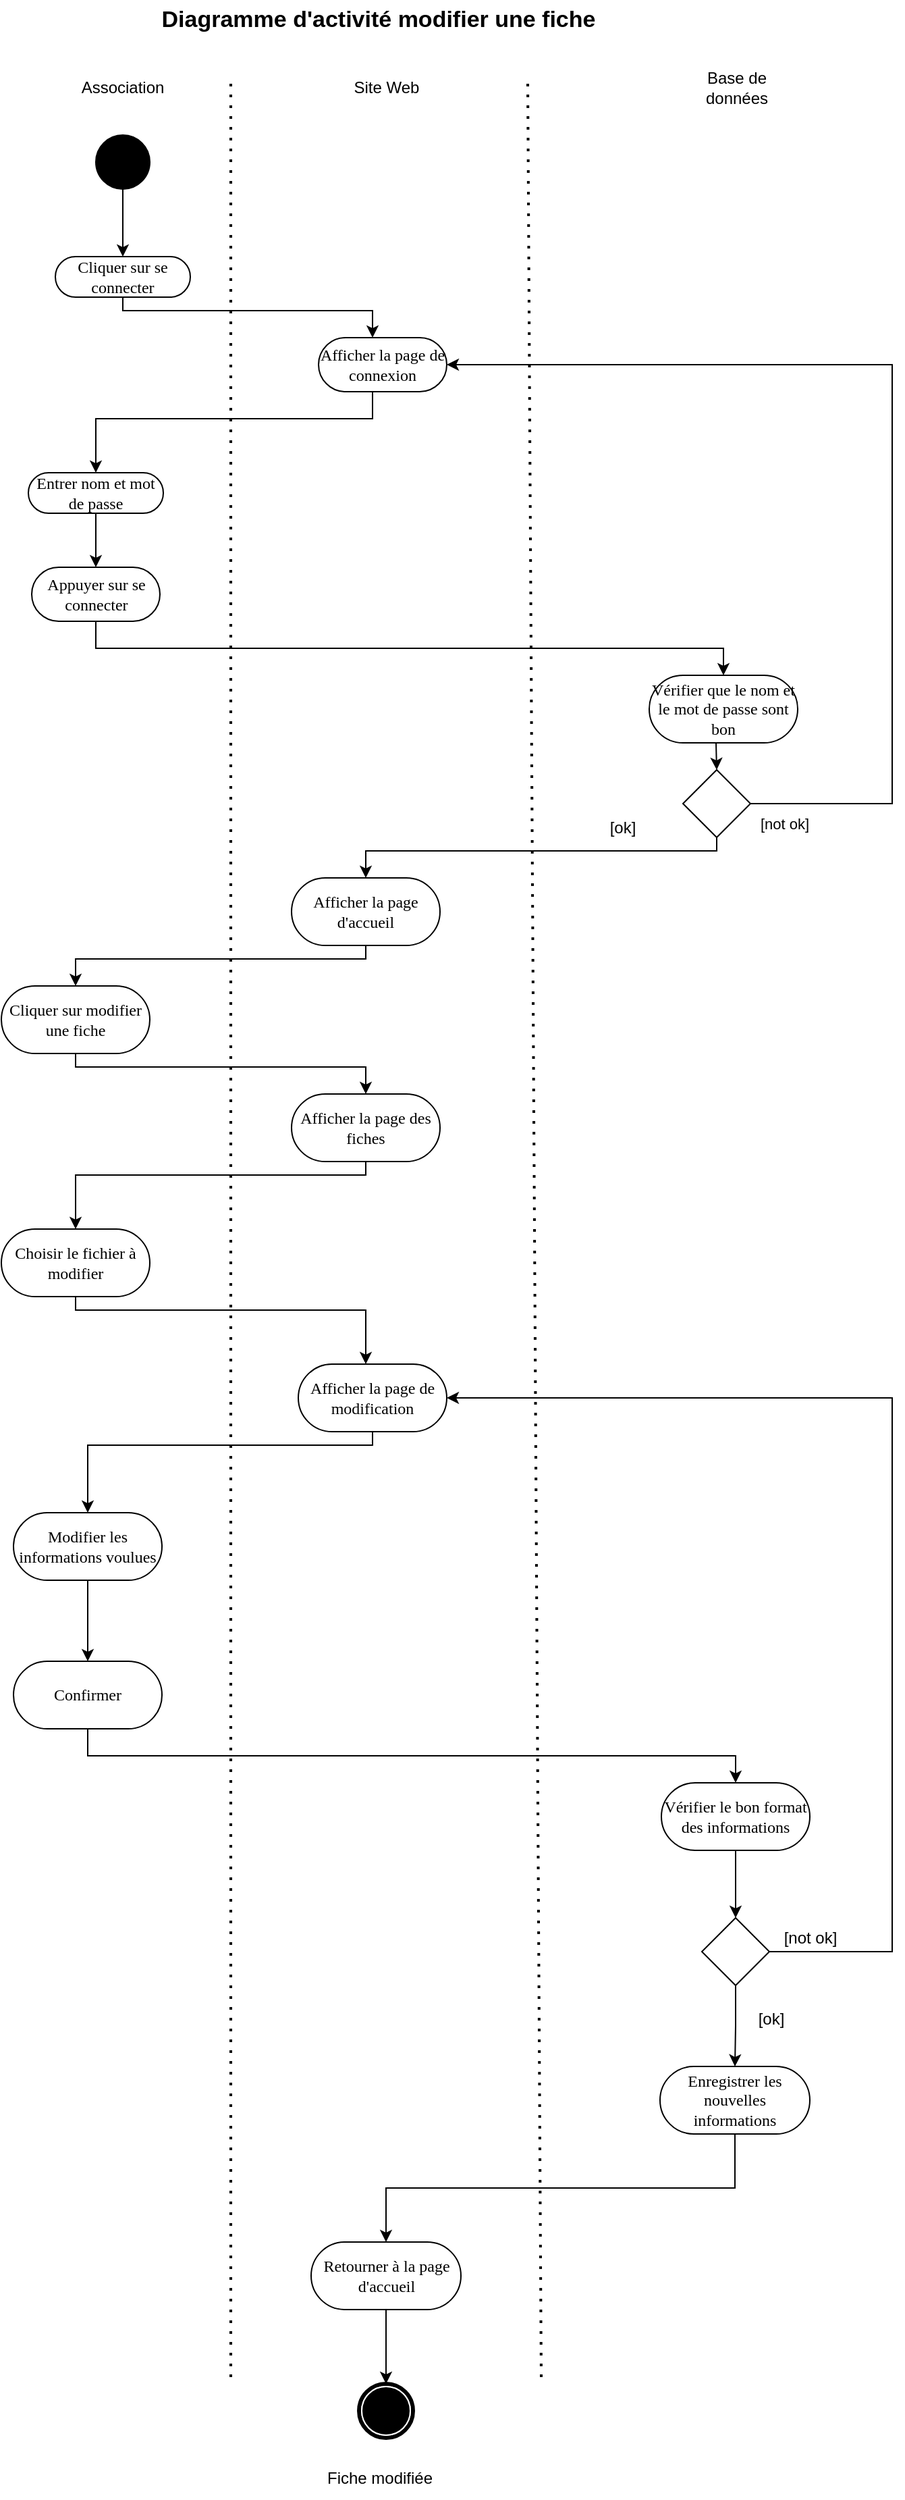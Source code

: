 <mxfile version="22.0.6" type="google">
  <diagram name="Page-1" id="Yxc_b4KDxOehg264hF-i">
    <mxGraphModel grid="1" page="1" gridSize="10" guides="1" tooltips="1" connect="1" arrows="1" fold="1" pageScale="1" pageWidth="827" pageHeight="1169" math="0" shadow="0">
      <root>
        <mxCell id="0" />
        <mxCell id="1" parent="0" />
        <mxCell id="oFMm2v5QkO-AcwL_Ac-e-1" style="edgeStyle=orthogonalEdgeStyle;rounded=0;orthogonalLoop=1;jettySize=auto;html=1;entryX=0.5;entryY=0;entryDx=0;entryDy=0;" edge="1" parent="1" source="oFMm2v5QkO-AcwL_Ac-e-2" target="oFMm2v5QkO-AcwL_Ac-e-4">
          <mxGeometry relative="1" as="geometry">
            <mxPoint x="200" y="230" as="targetPoint" />
          </mxGeometry>
        </mxCell>
        <mxCell id="oFMm2v5QkO-AcwL_Ac-e-2" value="" style="ellipse;whiteSpace=wrap;html=1;rounded=0;shadow=0;comic=0;labelBackgroundColor=none;strokeWidth=1;fillColor=#000000;fontFamily=Verdana;fontSize=12;align=center;" vertex="1" parent="1">
          <mxGeometry x="180" y="120" width="40" height="40" as="geometry" />
        </mxCell>
        <mxCell id="oFMm2v5QkO-AcwL_Ac-e-3" value="Association" style="text;html=1;strokeColor=none;fillColor=none;align=center;verticalAlign=middle;whiteSpace=wrap;rounded=0;" vertex="1" parent="1">
          <mxGeometry x="155" y="60" width="90" height="50" as="geometry" />
        </mxCell>
        <mxCell id="oFMm2v5QkO-AcwL_Ac-e-19" style="edgeStyle=orthogonalEdgeStyle;rounded=0;orthogonalLoop=1;jettySize=auto;html=1;" edge="1" parent="1" source="oFMm2v5QkO-AcwL_Ac-e-4" target="oFMm2v5QkO-AcwL_Ac-e-20">
          <mxGeometry relative="1" as="geometry">
            <mxPoint x="390" y="280" as="targetPoint" />
            <Array as="points">
              <mxPoint x="200" y="250" />
              <mxPoint x="385" y="250" />
            </Array>
          </mxGeometry>
        </mxCell>
        <mxCell id="oFMm2v5QkO-AcwL_Ac-e-4" value="Cliquer sur se connecter" style="rounded=1;whiteSpace=wrap;html=1;shadow=0;comic=0;labelBackgroundColor=none;strokeWidth=1;fontFamily=Verdana;fontSize=12;align=center;arcSize=50;" vertex="1" parent="1">
          <mxGeometry x="150" y="210" width="100" height="30" as="geometry" />
        </mxCell>
        <mxCell id="oFMm2v5QkO-AcwL_Ac-e-5" value="Base de données" style="text;html=1;strokeColor=none;fillColor=none;align=center;verticalAlign=middle;whiteSpace=wrap;rounded=0;" vertex="1" parent="1">
          <mxGeometry x="610" y="60" width="90" height="50" as="geometry" />
        </mxCell>
        <mxCell id="oFMm2v5QkO-AcwL_Ac-e-6" value="" style="endArrow=none;dashed=1;html=1;dashPattern=1 3;strokeWidth=2;rounded=0;" edge="1" parent="1">
          <mxGeometry width="50" height="50" relative="1" as="geometry">
            <mxPoint x="280" y="1780" as="sourcePoint" />
            <mxPoint x="280" y="80" as="targetPoint" />
          </mxGeometry>
        </mxCell>
        <mxCell id="oFMm2v5QkO-AcwL_Ac-e-7" value="" style="endArrow=none;dashed=1;html=1;dashPattern=1 3;strokeWidth=2;rounded=0;" edge="1" parent="1">
          <mxGeometry width="50" height="50" relative="1" as="geometry">
            <mxPoint x="510" y="1780" as="sourcePoint" />
            <mxPoint x="500" y="80" as="targetPoint" />
          </mxGeometry>
        </mxCell>
        <mxCell id="oFMm2v5QkO-AcwL_Ac-e-23" style="edgeStyle=orthogonalEdgeStyle;rounded=0;orthogonalLoop=1;jettySize=auto;html=1;entryX=0.5;entryY=0;entryDx=0;entryDy=0;" edge="1" parent="1" source="oFMm2v5QkO-AcwL_Ac-e-9" target="oFMm2v5QkO-AcwL_Ac-e-24">
          <mxGeometry relative="1" as="geometry">
            <mxPoint x="180" y="440" as="targetPoint" />
          </mxGeometry>
        </mxCell>
        <mxCell id="oFMm2v5QkO-AcwL_Ac-e-9" value="Entrer nom et mot de passe " style="rounded=1;whiteSpace=wrap;html=1;shadow=0;comic=0;labelBackgroundColor=none;strokeWidth=1;fontFamily=Verdana;fontSize=12;align=center;arcSize=50;" vertex="1" parent="1">
          <mxGeometry x="130" y="370" width="100" height="30" as="geometry" />
        </mxCell>
        <mxCell id="oFMm2v5QkO-AcwL_Ac-e-11" value="Vérifier que le nom et le mot de passe sont bon" style="rounded=1;whiteSpace=wrap;html=1;shadow=0;comic=0;labelBackgroundColor=none;strokeWidth=1;fontFamily=Verdana;fontSize=12;align=center;arcSize=50;" vertex="1" parent="1">
          <mxGeometry x="590" y="520" width="110" height="50" as="geometry" />
        </mxCell>
        <mxCell id="oFMm2v5QkO-AcwL_Ac-e-12" value="" style="edgeStyle=orthogonalEdgeStyle;rounded=0;orthogonalLoop=1;jettySize=auto;html=1;entryX=0.5;entryY=0;entryDx=0;entryDy=0;" edge="1" parent="1" target="oFMm2v5QkO-AcwL_Ac-e-13">
          <mxGeometry relative="1" as="geometry">
            <mxPoint x="639.5" y="570" as="sourcePoint" />
            <mxPoint x="640" y="610" as="targetPoint" />
          </mxGeometry>
        </mxCell>
        <mxCell id="oFMm2v5QkO-AcwL_Ac-e-17" style="edgeStyle=orthogonalEdgeStyle;rounded=0;orthogonalLoop=1;jettySize=auto;html=1;entryX=0.5;entryY=0;entryDx=0;entryDy=0;" edge="1" parent="1" source="oFMm2v5QkO-AcwL_Ac-e-13" target="oFMm2v5QkO-AcwL_Ac-e-16">
          <mxGeometry relative="1" as="geometry">
            <Array as="points">
              <mxPoint x="640" y="650" />
              <mxPoint x="380" y="650" />
            </Array>
          </mxGeometry>
        </mxCell>
        <mxCell id="oFMm2v5QkO-AcwL_Ac-e-26" style="edgeStyle=orthogonalEdgeStyle;rounded=0;orthogonalLoop=1;jettySize=auto;html=1;entryX=1;entryY=0.5;entryDx=0;entryDy=0;" edge="1" parent="1" source="oFMm2v5QkO-AcwL_Ac-e-13" target="oFMm2v5QkO-AcwL_Ac-e-20">
          <mxGeometry relative="1" as="geometry">
            <Array as="points">
              <mxPoint x="770" y="615" />
              <mxPoint x="770" y="290" />
            </Array>
          </mxGeometry>
        </mxCell>
        <mxCell id="oFMm2v5QkO-AcwL_Ac-e-13" value="" style="rhombus;whiteSpace=wrap;html=1;" vertex="1" parent="1">
          <mxGeometry x="615" y="590" width="50" height="50" as="geometry" />
        </mxCell>
        <mxCell id="oFMm2v5QkO-AcwL_Ac-e-15" value="[not ok]" style="edgeLabel;html=1;align=center;verticalAlign=middle;resizable=0;points=[];" connectable="0" vertex="1" parent="1">
          <mxGeometry x="690" y="630" as="geometry" />
        </mxCell>
        <mxCell id="oFMm2v5QkO-AcwL_Ac-e-29" style="edgeStyle=orthogonalEdgeStyle;rounded=0;orthogonalLoop=1;jettySize=auto;html=1;" edge="1" parent="1" source="oFMm2v5QkO-AcwL_Ac-e-16" target="oFMm2v5QkO-AcwL_Ac-e-28">
          <mxGeometry relative="1" as="geometry">
            <Array as="points">
              <mxPoint x="380" y="730" />
              <mxPoint x="165" y="730" />
            </Array>
          </mxGeometry>
        </mxCell>
        <mxCell id="oFMm2v5QkO-AcwL_Ac-e-16" value="Afficher la page d&#39;accueil" style="rounded=1;whiteSpace=wrap;html=1;shadow=0;comic=0;labelBackgroundColor=none;strokeWidth=1;fontFamily=Verdana;fontSize=12;align=center;arcSize=50;" vertex="1" parent="1">
          <mxGeometry x="325" y="670" width="110" height="50" as="geometry" />
        </mxCell>
        <mxCell id="oFMm2v5QkO-AcwL_Ac-e-18" value="Site Web" style="text;html=1;align=center;verticalAlign=middle;resizable=0;points=[];autosize=1;strokeColor=none;fillColor=none;" vertex="1" parent="1">
          <mxGeometry x="360" y="70" width="70" height="30" as="geometry" />
        </mxCell>
        <mxCell id="oFMm2v5QkO-AcwL_Ac-e-21" style="edgeStyle=orthogonalEdgeStyle;rounded=0;orthogonalLoop=1;jettySize=auto;html=1;" edge="1" parent="1" source="oFMm2v5QkO-AcwL_Ac-e-20" target="oFMm2v5QkO-AcwL_Ac-e-9">
          <mxGeometry relative="1" as="geometry">
            <Array as="points">
              <mxPoint x="385" y="330" />
              <mxPoint x="180" y="330" />
            </Array>
          </mxGeometry>
        </mxCell>
        <mxCell id="oFMm2v5QkO-AcwL_Ac-e-20" value="Afficher la page de connexion" style="rounded=1;whiteSpace=wrap;html=1;shadow=0;comic=0;labelBackgroundColor=none;strokeWidth=1;fontFamily=Verdana;fontSize=12;align=center;arcSize=50;" vertex="1" parent="1">
          <mxGeometry x="345" y="270" width="95" height="40" as="geometry" />
        </mxCell>
        <mxCell id="oFMm2v5QkO-AcwL_Ac-e-22" value="&lt;font style=&quot;font-size: 17px;&quot;&gt;&lt;b&gt;Diagramme d&#39;activité modifier une fiche&lt;/b&gt;&lt;/font&gt;" style="text;html=1;align=center;verticalAlign=middle;resizable=0;points=[];autosize=1;strokeColor=none;fillColor=none;" vertex="1" parent="1">
          <mxGeometry x="219" y="20" width="340" height="30" as="geometry" />
        </mxCell>
        <mxCell id="oFMm2v5QkO-AcwL_Ac-e-25" style="edgeStyle=orthogonalEdgeStyle;rounded=0;orthogonalLoop=1;jettySize=auto;html=1;" edge="1" parent="1" source="oFMm2v5QkO-AcwL_Ac-e-24" target="oFMm2v5QkO-AcwL_Ac-e-11">
          <mxGeometry relative="1" as="geometry">
            <Array as="points">
              <mxPoint x="180" y="500" />
              <mxPoint x="645" y="500" />
            </Array>
          </mxGeometry>
        </mxCell>
        <mxCell id="oFMm2v5QkO-AcwL_Ac-e-24" value="Appuyer sur se connecter" style="rounded=1;whiteSpace=wrap;html=1;shadow=0;comic=0;labelBackgroundColor=none;strokeWidth=1;fontFamily=Verdana;fontSize=12;align=center;arcSize=50;" vertex="1" parent="1">
          <mxGeometry x="132.5" y="440" width="95" height="40" as="geometry" />
        </mxCell>
        <mxCell id="oFMm2v5QkO-AcwL_Ac-e-27" value="[ok]" style="text;html=1;align=center;verticalAlign=middle;resizable=0;points=[];autosize=1;strokeColor=none;fillColor=none;" vertex="1" parent="1">
          <mxGeometry x="550" y="618" width="40" height="30" as="geometry" />
        </mxCell>
        <mxCell id="oFMm2v5QkO-AcwL_Ac-e-31" style="edgeStyle=orthogonalEdgeStyle;rounded=0;orthogonalLoop=1;jettySize=auto;html=1;entryX=0.5;entryY=0;entryDx=0;entryDy=0;" edge="1" parent="1" source="oFMm2v5QkO-AcwL_Ac-e-28" target="oFMm2v5QkO-AcwL_Ac-e-30">
          <mxGeometry relative="1" as="geometry">
            <Array as="points">
              <mxPoint x="165" y="810" />
              <mxPoint x="380" y="810" />
            </Array>
          </mxGeometry>
        </mxCell>
        <mxCell id="oFMm2v5QkO-AcwL_Ac-e-28" value="Cliquer sur modifier une fiche" style="rounded=1;whiteSpace=wrap;html=1;shadow=0;comic=0;labelBackgroundColor=none;strokeWidth=1;fontFamily=Verdana;fontSize=12;align=center;arcSize=50;" vertex="1" parent="1">
          <mxGeometry x="110" y="750" width="110" height="50" as="geometry" />
        </mxCell>
        <mxCell id="oFMm2v5QkO-AcwL_Ac-e-33" style="edgeStyle=orthogonalEdgeStyle;rounded=0;orthogonalLoop=1;jettySize=auto;html=1;" edge="1" parent="1" source="oFMm2v5QkO-AcwL_Ac-e-30" target="oFMm2v5QkO-AcwL_Ac-e-32">
          <mxGeometry relative="1" as="geometry">
            <Array as="points">
              <mxPoint x="380" y="890" />
              <mxPoint x="165" y="890" />
            </Array>
          </mxGeometry>
        </mxCell>
        <mxCell id="oFMm2v5QkO-AcwL_Ac-e-30" value="Afficher la page des fiches " style="rounded=1;whiteSpace=wrap;html=1;shadow=0;comic=0;labelBackgroundColor=none;strokeWidth=1;fontFamily=Verdana;fontSize=12;align=center;arcSize=50;" vertex="1" parent="1">
          <mxGeometry x="325" y="830" width="110" height="50" as="geometry" />
        </mxCell>
        <mxCell id="oFMm2v5QkO-AcwL_Ac-e-46" style="edgeStyle=orthogonalEdgeStyle;rounded=0;orthogonalLoop=1;jettySize=auto;html=1;" edge="1" parent="1" source="oFMm2v5QkO-AcwL_Ac-e-32" target="oFMm2v5QkO-AcwL_Ac-e-45">
          <mxGeometry relative="1" as="geometry">
            <Array as="points">
              <mxPoint x="165" y="990" />
              <mxPoint x="380" y="990" />
            </Array>
          </mxGeometry>
        </mxCell>
        <mxCell id="oFMm2v5QkO-AcwL_Ac-e-32" value="Choisir le fichier à modifier" style="rounded=1;whiteSpace=wrap;html=1;shadow=0;comic=0;labelBackgroundColor=none;strokeWidth=1;fontFamily=Verdana;fontSize=12;align=center;arcSize=50;" vertex="1" parent="1">
          <mxGeometry x="110" y="930" width="110" height="50" as="geometry" />
        </mxCell>
        <mxCell id="oFMm2v5QkO-AcwL_Ac-e-36" style="edgeStyle=orthogonalEdgeStyle;rounded=0;orthogonalLoop=1;jettySize=auto;html=1;entryX=0.5;entryY=0;entryDx=0;entryDy=0;" edge="1" parent="1" source="oFMm2v5QkO-AcwL_Ac-e-35" target="oFMm2v5QkO-AcwL_Ac-e-37">
          <mxGeometry relative="1" as="geometry">
            <mxPoint x="174" y="1250" as="targetPoint" />
          </mxGeometry>
        </mxCell>
        <mxCell id="oFMm2v5QkO-AcwL_Ac-e-35" value="Modifier les informations voulues" style="rounded=1;whiteSpace=wrap;html=1;shadow=0;comic=0;labelBackgroundColor=none;strokeWidth=1;fontFamily=Verdana;fontSize=12;align=center;arcSize=50;" vertex="1" parent="1">
          <mxGeometry x="119" y="1140" width="110" height="50" as="geometry" />
        </mxCell>
        <mxCell id="oFMm2v5QkO-AcwL_Ac-e-40" style="edgeStyle=orthogonalEdgeStyle;rounded=0;orthogonalLoop=1;jettySize=auto;html=1;" edge="1" parent="1" source="oFMm2v5QkO-AcwL_Ac-e-37" target="oFMm2v5QkO-AcwL_Ac-e-39">
          <mxGeometry relative="1" as="geometry">
            <Array as="points">
              <mxPoint x="174" y="1320" />
              <mxPoint x="654" y="1320" />
            </Array>
          </mxGeometry>
        </mxCell>
        <mxCell id="oFMm2v5QkO-AcwL_Ac-e-37" value="Confirmer " style="rounded=1;whiteSpace=wrap;html=1;shadow=0;comic=0;labelBackgroundColor=none;strokeWidth=1;fontFamily=Verdana;fontSize=12;align=center;arcSize=50;" vertex="1" parent="1">
          <mxGeometry x="119" y="1250" width="110" height="50" as="geometry" />
        </mxCell>
        <mxCell id="oFMm2v5QkO-AcwL_Ac-e-42" style="edgeStyle=orthogonalEdgeStyle;rounded=0;orthogonalLoop=1;jettySize=auto;html=1;" edge="1" parent="1" source="oFMm2v5QkO-AcwL_Ac-e-39" target="oFMm2v5QkO-AcwL_Ac-e-41">
          <mxGeometry relative="1" as="geometry" />
        </mxCell>
        <mxCell id="oFMm2v5QkO-AcwL_Ac-e-39" value="Vérifier le bon format des informations" style="rounded=1;whiteSpace=wrap;html=1;shadow=0;comic=0;labelBackgroundColor=none;strokeWidth=1;fontFamily=Verdana;fontSize=12;align=center;arcSize=50;" vertex="1" parent="1">
          <mxGeometry x="599" y="1340" width="110" height="50" as="geometry" />
        </mxCell>
        <mxCell id="oFMm2v5QkO-AcwL_Ac-e-49" style="edgeStyle=orthogonalEdgeStyle;rounded=0;orthogonalLoop=1;jettySize=auto;html=1;entryX=0.5;entryY=0;entryDx=0;entryDy=0;" edge="1" parent="1" source="oFMm2v5QkO-AcwL_Ac-e-41" target="oFMm2v5QkO-AcwL_Ac-e-48">
          <mxGeometry relative="1" as="geometry" />
        </mxCell>
        <mxCell id="oFMm2v5QkO-AcwL_Ac-e-52" style="edgeStyle=orthogonalEdgeStyle;rounded=0;orthogonalLoop=1;jettySize=auto;html=1;entryX=1;entryY=0.5;entryDx=0;entryDy=0;" edge="1" parent="1" source="oFMm2v5QkO-AcwL_Ac-e-41" target="oFMm2v5QkO-AcwL_Ac-e-45">
          <mxGeometry relative="1" as="geometry">
            <Array as="points">
              <mxPoint x="770" y="1465" />
              <mxPoint x="770" y="1055" />
            </Array>
          </mxGeometry>
        </mxCell>
        <mxCell id="oFMm2v5QkO-AcwL_Ac-e-41" value="" style="rhombus;whiteSpace=wrap;html=1;" vertex="1" parent="1">
          <mxGeometry x="629" y="1440" width="50" height="50" as="geometry" />
        </mxCell>
        <mxCell id="oFMm2v5QkO-AcwL_Ac-e-47" style="edgeStyle=orthogonalEdgeStyle;rounded=0;orthogonalLoop=1;jettySize=auto;html=1;entryX=0.5;entryY=0;entryDx=0;entryDy=0;" edge="1" parent="1" source="oFMm2v5QkO-AcwL_Ac-e-45" target="oFMm2v5QkO-AcwL_Ac-e-35">
          <mxGeometry relative="1" as="geometry">
            <Array as="points">
              <mxPoint x="385" y="1090" />
              <mxPoint x="174" y="1090" />
            </Array>
          </mxGeometry>
        </mxCell>
        <mxCell id="oFMm2v5QkO-AcwL_Ac-e-45" value="Afficher la page de modification" style="rounded=1;whiteSpace=wrap;html=1;shadow=0;comic=0;labelBackgroundColor=none;strokeWidth=1;fontFamily=Verdana;fontSize=12;align=center;arcSize=50;" vertex="1" parent="1">
          <mxGeometry x="330" y="1030" width="110" height="50" as="geometry" />
        </mxCell>
        <mxCell id="oFMm2v5QkO-AcwL_Ac-e-58" style="edgeStyle=orthogonalEdgeStyle;rounded=0;orthogonalLoop=1;jettySize=auto;html=1;entryX=0.5;entryY=0;entryDx=0;entryDy=0;" edge="1" parent="1" source="oFMm2v5QkO-AcwL_Ac-e-48" target="oFMm2v5QkO-AcwL_Ac-e-57">
          <mxGeometry relative="1" as="geometry">
            <Array as="points">
              <mxPoint x="654" y="1640" />
              <mxPoint x="395" y="1640" />
            </Array>
          </mxGeometry>
        </mxCell>
        <mxCell id="oFMm2v5QkO-AcwL_Ac-e-48" value="Enregistrer les nouvelles informations " style="rounded=1;whiteSpace=wrap;html=1;shadow=0;comic=0;labelBackgroundColor=none;strokeWidth=1;fontFamily=Verdana;fontSize=12;align=center;arcSize=50;" vertex="1" parent="1">
          <mxGeometry x="598" y="1550" width="111" height="50" as="geometry" />
        </mxCell>
        <mxCell id="oFMm2v5QkO-AcwL_Ac-e-50" value="[ok]" style="text;html=1;align=center;verticalAlign=middle;resizable=0;points=[];autosize=1;strokeColor=none;fillColor=none;" vertex="1" parent="1">
          <mxGeometry x="660" y="1500" width="40" height="30" as="geometry" />
        </mxCell>
        <mxCell id="oFMm2v5QkO-AcwL_Ac-e-53" value="[not ok]" style="text;html=1;align=center;verticalAlign=middle;resizable=0;points=[];autosize=1;strokeColor=none;fillColor=none;" vertex="1" parent="1">
          <mxGeometry x="679" y="1440" width="60" height="30" as="geometry" />
        </mxCell>
        <mxCell id="oFMm2v5QkO-AcwL_Ac-e-54" value="" style="shape=mxgraph.bpmn.shape;html=1;verticalLabelPosition=bottom;labelBackgroundColor=#ffffff;verticalAlign=top;perimeter=ellipsePerimeter;outline=end;symbol=terminate;rounded=0;shadow=0;comic=0;strokeWidth=1;fontFamily=Verdana;fontSize=12;align=center;" vertex="1" parent="1">
          <mxGeometry x="375" y="1785" width="40" height="40" as="geometry" />
        </mxCell>
        <mxCell id="oFMm2v5QkO-AcwL_Ac-e-56" value="Fiche modifiée" style="text;html=1;align=center;verticalAlign=middle;resizable=0;points=[];autosize=1;" vertex="1" parent="1">
          <mxGeometry x="340" y="1840" width="100" height="30" as="geometry" />
        </mxCell>
        <mxCell id="oFMm2v5QkO-AcwL_Ac-e-59" style="edgeStyle=orthogonalEdgeStyle;rounded=0;orthogonalLoop=1;jettySize=auto;html=1;" edge="1" parent="1" source="oFMm2v5QkO-AcwL_Ac-e-57" target="oFMm2v5QkO-AcwL_Ac-e-54">
          <mxGeometry relative="1" as="geometry" />
        </mxCell>
        <mxCell id="oFMm2v5QkO-AcwL_Ac-e-57" value="Retourner à la page d&#39;accueil" style="rounded=1;whiteSpace=wrap;html=1;shadow=0;comic=0;labelBackgroundColor=none;strokeWidth=1;fontFamily=Verdana;fontSize=12;align=center;arcSize=50;" vertex="1" parent="1">
          <mxGeometry x="339.5" y="1680" width="111" height="50" as="geometry" />
        </mxCell>
      </root>
    </mxGraphModel>
  </diagram>
</mxfile>
